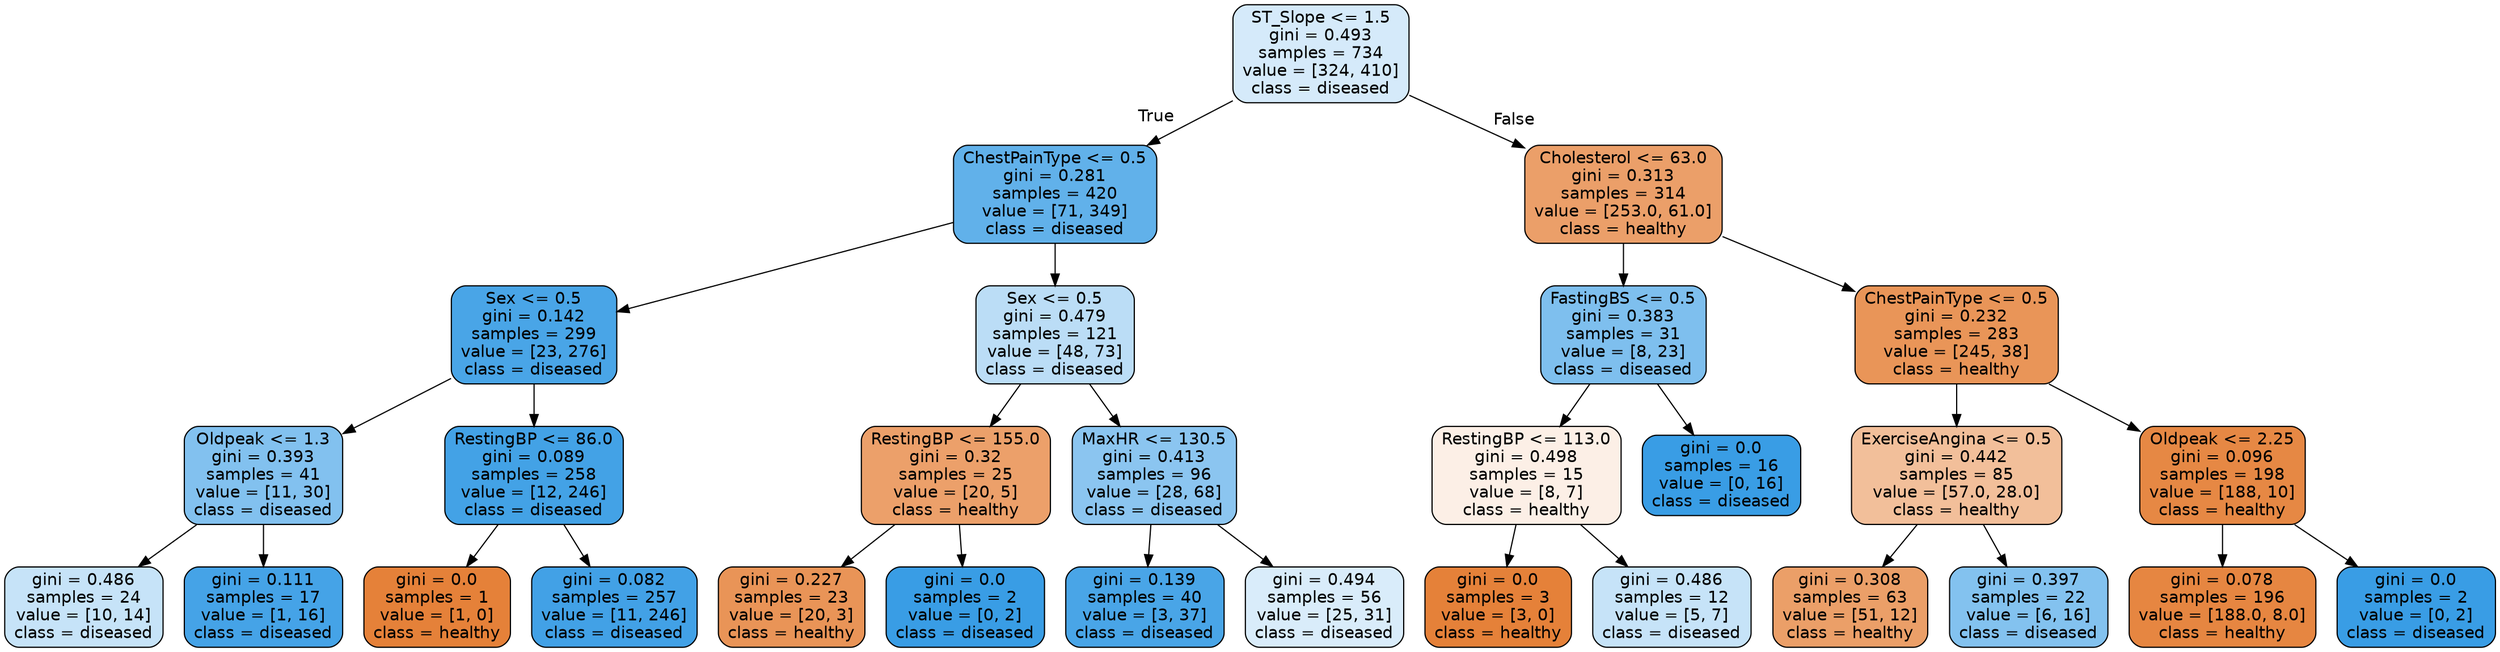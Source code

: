 digraph Tree {
node [shape=box, style="filled, rounded", color="black", fontname="helvetica"] ;
edge [fontname="helvetica"] ;
0 [label="ST_Slope <= 1.5\ngini = 0.493\nsamples = 734\nvalue = [324, 410]\nclass = diseased", fillcolor="#d5eafa"] ;
1 [label="ChestPainType <= 0.5\ngini = 0.281\nsamples = 420\nvalue = [71, 349]\nclass = diseased", fillcolor="#61b1ea"] ;
0 -> 1 [labeldistance=2.5, labelangle=45, headlabel="True"] ;
2 [label="Sex <= 0.5\ngini = 0.142\nsamples = 299\nvalue = [23, 276]\nclass = diseased", fillcolor="#49a5e7"] ;
1 -> 2 ;
3 [label="Oldpeak <= 1.3\ngini = 0.393\nsamples = 41\nvalue = [11, 30]\nclass = diseased", fillcolor="#82c1ef"] ;
2 -> 3 ;
4 [label="gini = 0.486\nsamples = 24\nvalue = [10, 14]\nclass = diseased", fillcolor="#c6e3f8"] ;
3 -> 4 ;
5 [label="gini = 0.111\nsamples = 17\nvalue = [1, 16]\nclass = diseased", fillcolor="#45a3e7"] ;
3 -> 5 ;
6 [label="RestingBP <= 86.0\ngini = 0.089\nsamples = 258\nvalue = [12, 246]\nclass = diseased", fillcolor="#43a2e6"] ;
2 -> 6 ;
7 [label="gini = 0.0\nsamples = 1\nvalue = [1, 0]\nclass = healthy", fillcolor="#e58139"] ;
6 -> 7 ;
8 [label="gini = 0.082\nsamples = 257\nvalue = [11, 246]\nclass = diseased", fillcolor="#42a1e6"] ;
6 -> 8 ;
9 [label="Sex <= 0.5\ngini = 0.479\nsamples = 121\nvalue = [48, 73]\nclass = diseased", fillcolor="#bbddf6"] ;
1 -> 9 ;
10 [label="RestingBP <= 155.0\ngini = 0.32\nsamples = 25\nvalue = [20, 5]\nclass = healthy", fillcolor="#eca06a"] ;
9 -> 10 ;
11 [label="gini = 0.227\nsamples = 23\nvalue = [20, 3]\nclass = healthy", fillcolor="#e99457"] ;
10 -> 11 ;
12 [label="gini = 0.0\nsamples = 2\nvalue = [0, 2]\nclass = diseased", fillcolor="#399de5"] ;
10 -> 12 ;
13 [label="MaxHR <= 130.5\ngini = 0.413\nsamples = 96\nvalue = [28, 68]\nclass = diseased", fillcolor="#8bc5f0"] ;
9 -> 13 ;
14 [label="gini = 0.139\nsamples = 40\nvalue = [3, 37]\nclass = diseased", fillcolor="#49a5e7"] ;
13 -> 14 ;
15 [label="gini = 0.494\nsamples = 56\nvalue = [25, 31]\nclass = diseased", fillcolor="#d9ecfa"] ;
13 -> 15 ;
16 [label="Cholesterol <= 63.0\ngini = 0.313\nsamples = 314\nvalue = [253.0, 61.0]\nclass = healthy", fillcolor="#eb9f69"] ;
0 -> 16 [labeldistance=2.5, labelangle=-45, headlabel="False"] ;
17 [label="FastingBS <= 0.5\ngini = 0.383\nsamples = 31\nvalue = [8, 23]\nclass = diseased", fillcolor="#7ebfee"] ;
16 -> 17 ;
18 [label="RestingBP <= 113.0\ngini = 0.498\nsamples = 15\nvalue = [8, 7]\nclass = healthy", fillcolor="#fcefe6"] ;
17 -> 18 ;
19 [label="gini = 0.0\nsamples = 3\nvalue = [3, 0]\nclass = healthy", fillcolor="#e58139"] ;
18 -> 19 ;
20 [label="gini = 0.486\nsamples = 12\nvalue = [5, 7]\nclass = diseased", fillcolor="#c6e3f8"] ;
18 -> 20 ;
21 [label="gini = 0.0\nsamples = 16\nvalue = [0, 16]\nclass = diseased", fillcolor="#399de5"] ;
17 -> 21 ;
22 [label="ChestPainType <= 0.5\ngini = 0.232\nsamples = 283\nvalue = [245, 38]\nclass = healthy", fillcolor="#e99558"] ;
16 -> 22 ;
23 [label="ExerciseAngina <= 0.5\ngini = 0.442\nsamples = 85\nvalue = [57.0, 28.0]\nclass = healthy", fillcolor="#f2bf9a"] ;
22 -> 23 ;
24 [label="gini = 0.308\nsamples = 63\nvalue = [51, 12]\nclass = healthy", fillcolor="#eb9f68"] ;
23 -> 24 ;
25 [label="gini = 0.397\nsamples = 22\nvalue = [6, 16]\nclass = diseased", fillcolor="#83c2ef"] ;
23 -> 25 ;
26 [label="Oldpeak <= 2.25\ngini = 0.096\nsamples = 198\nvalue = [188, 10]\nclass = healthy", fillcolor="#e68844"] ;
22 -> 26 ;
27 [label="gini = 0.078\nsamples = 196\nvalue = [188.0, 8.0]\nclass = healthy", fillcolor="#e68641"] ;
26 -> 27 ;
28 [label="gini = 0.0\nsamples = 2\nvalue = [0, 2]\nclass = diseased", fillcolor="#399de5"] ;
26 -> 28 ;
}